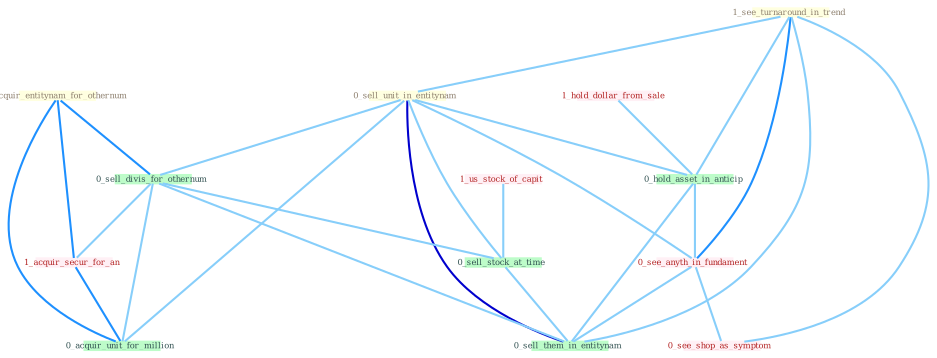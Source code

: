 Graph G{ 
    node
    [shape=polygon,style=filled,width=.5,height=.06,color="#BDFCC9",fixedsize=true,fontsize=4,
    fontcolor="#2f4f4f"];
    {node
    [color="#ffffe0", fontcolor="#8b7d6b"] "0_acquir_entitynam_for_othernum " "1_see_turnaround_in_trend " "0_sell_unit_in_entitynam "}
{node [color="#fff0f5", fontcolor="#b22222"] "1_acquir_secur_for_an " "1_us_stock_of_capit " "1_hold_dollar_from_sale " "0_see_anyth_in_fundament " "0_see_shop_as_symptom "}
edge [color="#B0E2FF"];

	"0_acquir_entitynam_for_othernum " -- "0_sell_divis_for_othernum " [w="2", color="#1e90ff" , len=0.8];
	"0_acquir_entitynam_for_othernum " -- "1_acquir_secur_for_an " [w="2", color="#1e90ff" , len=0.8];
	"0_acquir_entitynam_for_othernum " -- "0_acquir_unit_for_million " [w="2", color="#1e90ff" , len=0.8];
	"1_see_turnaround_in_trend " -- "0_sell_unit_in_entitynam " [w="1", color="#87cefa" ];
	"1_see_turnaround_in_trend " -- "0_hold_asset_in_anticip " [w="1", color="#87cefa" ];
	"1_see_turnaround_in_trend " -- "0_see_anyth_in_fundament " [w="2", color="#1e90ff" , len=0.8];
	"1_see_turnaround_in_trend " -- "0_see_shop_as_symptom " [w="1", color="#87cefa" ];
	"1_see_turnaround_in_trend " -- "0_sell_them_in_entitynam " [w="1", color="#87cefa" ];
	"0_sell_unit_in_entitynam " -- "0_sell_divis_for_othernum " [w="1", color="#87cefa" ];
	"0_sell_unit_in_entitynam " -- "0_hold_asset_in_anticip " [w="1", color="#87cefa" ];
	"0_sell_unit_in_entitynam " -- "0_sell_stock_at_time " [w="1", color="#87cefa" ];
	"0_sell_unit_in_entitynam " -- "0_see_anyth_in_fundament " [w="1", color="#87cefa" ];
	"0_sell_unit_in_entitynam " -- "0_acquir_unit_for_million " [w="1", color="#87cefa" ];
	"0_sell_unit_in_entitynam " -- "0_sell_them_in_entitynam " [w="3", color="#0000cd" , len=0.6];
	"0_sell_divis_for_othernum " -- "1_acquir_secur_for_an " [w="1", color="#87cefa" ];
	"0_sell_divis_for_othernum " -- "0_sell_stock_at_time " [w="1", color="#87cefa" ];
	"0_sell_divis_for_othernum " -- "0_acquir_unit_for_million " [w="1", color="#87cefa" ];
	"0_sell_divis_for_othernum " -- "0_sell_them_in_entitynam " [w="1", color="#87cefa" ];
	"1_acquir_secur_for_an " -- "0_acquir_unit_for_million " [w="2", color="#1e90ff" , len=0.8];
	"1_us_stock_of_capit " -- "0_sell_stock_at_time " [w="1", color="#87cefa" ];
	"1_hold_dollar_from_sale " -- "0_hold_asset_in_anticip " [w="1", color="#87cefa" ];
	"0_hold_asset_in_anticip " -- "0_see_anyth_in_fundament " [w="1", color="#87cefa" ];
	"0_hold_asset_in_anticip " -- "0_sell_them_in_entitynam " [w="1", color="#87cefa" ];
	"0_sell_stock_at_time " -- "0_sell_them_in_entitynam " [w="1", color="#87cefa" ];
	"0_see_anyth_in_fundament " -- "0_see_shop_as_symptom " [w="1", color="#87cefa" ];
	"0_see_anyth_in_fundament " -- "0_sell_them_in_entitynam " [w="1", color="#87cefa" ];
}